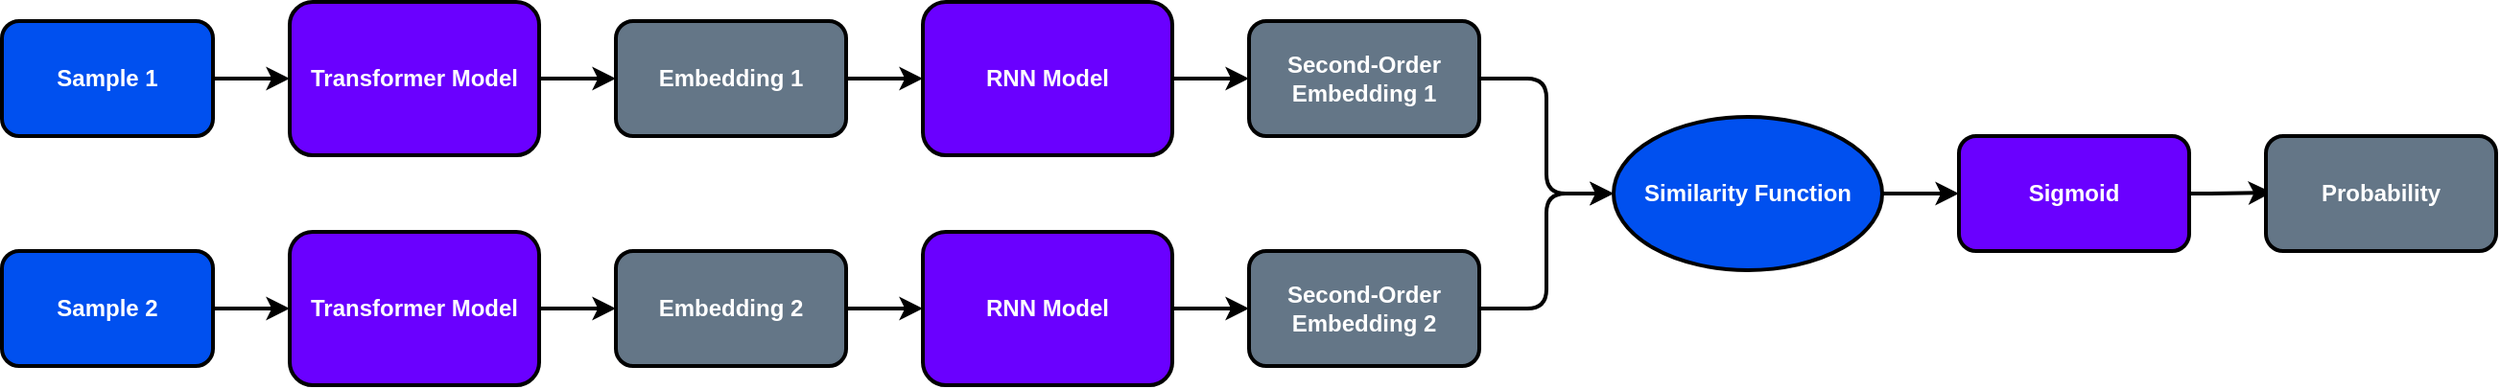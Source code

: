 <mxfile version="20.8.16" type="device"><diagram name="Page-1" id="VfNfqKHOzzwdAYTZd__w"><mxGraphModel dx="1392" dy="847" grid="1" gridSize="10" guides="1" tooltips="1" connect="1" arrows="1" fold="1" page="1" pageScale="1" pageWidth="850" pageHeight="1100" math="0" shadow="0"><root><mxCell id="0"/><mxCell id="1" parent="0"/><mxCell id="FvHj0U3zck1xxn_bUqgw-9" style="edgeStyle=orthogonalEdgeStyle;curved=1;orthogonalLoop=1;jettySize=auto;html=1;exitX=1;exitY=0.5;exitDx=0;exitDy=0;strokeWidth=2;" parent="1" source="SiB7fZIES-10wuWbq2Wm-1" target="SiB7fZIES-10wuWbq2Wm-3" edge="1"><mxGeometry relative="1" as="geometry"/></mxCell><mxCell id="SiB7fZIES-10wuWbq2Wm-1" value="Sample 1" style="rounded=1;whiteSpace=wrap;html=1;fillColor=#0050ef;fontColor=#ffffff;strokeColor=#000000;strokeWidth=2;fontStyle=1" parent="1" vertex="1"><mxGeometry x="-160" y="290" width="110" height="60" as="geometry"/></mxCell><mxCell id="SiB7fZIES-10wuWbq2Wm-6" style="edgeStyle=orthogonalEdgeStyle;rounded=0;orthogonalLoop=1;jettySize=auto;html=1;exitX=1;exitY=0.5;exitDx=0;exitDy=0;entryX=0;entryY=0.5;entryDx=0;entryDy=0;strokeWidth=2;fontFamily=Roboto;fontSource=https%3A%2F%2Ffonts.googleapis.com%2Fcss2%3Ffamily%3DRoboto%26display%3Dswap;" parent="1" source="SiB7fZIES-10wuWbq2Wm-2" target="SiB7fZIES-10wuWbq2Wm-4" edge="1"><mxGeometry relative="1" as="geometry"/></mxCell><mxCell id="SiB7fZIES-10wuWbq2Wm-2" value="Sample 2" style="rounded=1;whiteSpace=wrap;html=1;fillColor=#0050ef;fontColor=#ffffff;strokeColor=#000000;strokeWidth=2;fontStyle=1" parent="1" vertex="1"><mxGeometry x="-160" y="410" width="110" height="60" as="geometry"/></mxCell><mxCell id="Q4PsGXTbrgeN-vaMM38R-3" style="edgeStyle=orthogonalEdgeStyle;rounded=0;orthogonalLoop=1;jettySize=auto;html=1;exitX=1;exitY=0.5;exitDx=0;exitDy=0;entryX=0;entryY=0.5;entryDx=0;entryDy=0;strokeWidth=2;" parent="1" source="SiB7fZIES-10wuWbq2Wm-3" target="Q4PsGXTbrgeN-vaMM38R-1" edge="1"><mxGeometry relative="1" as="geometry"/></mxCell><mxCell id="SiB7fZIES-10wuWbq2Wm-3" value="Transformer Model" style="rounded=1;whiteSpace=wrap;html=1;fillColor=#6a00ff;fontColor=#ffffff;strokeColor=#000000;strokeWidth=2;fontStyle=1" parent="1" vertex="1"><mxGeometry x="-10" y="280" width="130" height="80" as="geometry"/></mxCell><mxCell id="Q4PsGXTbrgeN-vaMM38R-4" style="edgeStyle=orthogonalEdgeStyle;rounded=0;orthogonalLoop=1;jettySize=auto;html=1;exitX=1;exitY=0.5;exitDx=0;exitDy=0;entryX=0;entryY=0.5;entryDx=0;entryDy=0;strokeWidth=2;" parent="1" source="SiB7fZIES-10wuWbq2Wm-4" target="Q4PsGXTbrgeN-vaMM38R-2" edge="1"><mxGeometry relative="1" as="geometry"/></mxCell><mxCell id="SiB7fZIES-10wuWbq2Wm-4" value="Transformer Model" style="rounded=1;whiteSpace=wrap;html=1;fillColor=#6a00ff;fontColor=#ffffff;strokeColor=#000000;strokeWidth=2;fontStyle=1" parent="1" vertex="1"><mxGeometry x="-10" y="400" width="130" height="80" as="geometry"/></mxCell><mxCell id="SiB7fZIES-10wuWbq2Wm-14" style="edgeStyle=orthogonalEdgeStyle;rounded=1;orthogonalLoop=1;jettySize=auto;html=1;exitX=1;exitY=0.5;exitDx=0;exitDy=0;entryX=0;entryY=0.5;entryDx=0;entryDy=0;strokeWidth=2;fontFamily=Helvetica;" parent="1" source="SiB7fZIES-10wuWbq2Wm-8" target="SiB7fZIES-10wuWbq2Wm-12" edge="1"><mxGeometry relative="1" as="geometry"/></mxCell><mxCell id="SiB7fZIES-10wuWbq2Wm-8" value="Second-Order Embedding 1" style="rounded=1;whiteSpace=wrap;html=1;fillColor=#647687;fontColor=#ffffff;strokeColor=#000000;strokeWidth=2;fontStyle=1" parent="1" vertex="1"><mxGeometry x="490" y="290" width="120" height="60" as="geometry"/></mxCell><mxCell id="SiB7fZIES-10wuWbq2Wm-13" style="edgeStyle=orthogonalEdgeStyle;rounded=1;orthogonalLoop=1;jettySize=auto;html=1;exitX=1;exitY=0.5;exitDx=0;exitDy=0;entryX=0;entryY=0.5;entryDx=0;entryDy=0;strokeWidth=2;fontFamily=Helvetica;" parent="1" source="SiB7fZIES-10wuWbq2Wm-9" target="SiB7fZIES-10wuWbq2Wm-12" edge="1"><mxGeometry relative="1" as="geometry"/></mxCell><mxCell id="SiB7fZIES-10wuWbq2Wm-9" value="Second-Order Embedding 2" style="rounded=1;whiteSpace=wrap;html=1;fillColor=#647687;fontColor=#ffffff;strokeColor=#000000;strokeWidth=2;fontStyle=1" parent="1" vertex="1"><mxGeometry x="490" y="410" width="120" height="60" as="geometry"/></mxCell><mxCell id="FvHj0U3zck1xxn_bUqgw-3" style="edgeStyle=orthogonalEdgeStyle;curved=1;orthogonalLoop=1;jettySize=auto;html=1;exitX=1;exitY=0.5;exitDx=0;exitDy=0;entryX=0;entryY=0.5;entryDx=0;entryDy=0;strokeWidth=2;" parent="1" source="SiB7fZIES-10wuWbq2Wm-12" target="FvHj0U3zck1xxn_bUqgw-2" edge="1"><mxGeometry relative="1" as="geometry"/></mxCell><mxCell id="SiB7fZIES-10wuWbq2Wm-12" value="&lt;font face=&quot;Helvetica&quot;&gt;Similarity Function&lt;/font&gt;" style="ellipse;whiteSpace=wrap;html=1;strokeColor=#000000;strokeWidth=2;fontFamily=Roboto;fontSource=https%3A%2F%2Ffonts.googleapis.com%2Fcss2%3Ffamily%3DRoboto%26display%3Dswap;fillColor=#0050ef;fontColor=#ffffff;fontStyle=1" parent="1" vertex="1"><mxGeometry x="680" y="340" width="140" height="80" as="geometry"/></mxCell><mxCell id="FvHj0U3zck1xxn_bUqgw-5" style="edgeStyle=orthogonalEdgeStyle;curved=1;orthogonalLoop=1;jettySize=auto;html=1;exitX=1;exitY=0.5;exitDx=0;exitDy=0;entryX=0.026;entryY=0.49;entryDx=0;entryDy=0;entryPerimeter=0;strokeWidth=2;" parent="1" source="FvHj0U3zck1xxn_bUqgw-2" target="FvHj0U3zck1xxn_bUqgw-4" edge="1"><mxGeometry relative="1" as="geometry"/></mxCell><mxCell id="FvHj0U3zck1xxn_bUqgw-2" value="Sigmoid" style="rounded=1;whiteSpace=wrap;html=1;fillColor=#6a00ff;fontColor=#ffffff;strokeColor=#000000;strokeWidth=2;fontStyle=1" parent="1" vertex="1"><mxGeometry x="860" y="350" width="120" height="60" as="geometry"/></mxCell><mxCell id="FvHj0U3zck1xxn_bUqgw-4" value="Probability" style="rounded=1;whiteSpace=wrap;html=1;fillColor=#647687;fontColor=#ffffff;strokeColor=#000000;strokeWidth=2;fontStyle=1" parent="1" vertex="1"><mxGeometry x="1020" y="350" width="120" height="60" as="geometry"/></mxCell><mxCell id="Q4PsGXTbrgeN-vaMM38R-7" style="edgeStyle=orthogonalEdgeStyle;rounded=0;orthogonalLoop=1;jettySize=auto;html=1;exitX=1;exitY=0.5;exitDx=0;exitDy=0;entryX=0;entryY=0.5;entryDx=0;entryDy=0;strokeWidth=2;" parent="1" source="Q4PsGXTbrgeN-vaMM38R-1" target="Q4PsGXTbrgeN-vaMM38R-5" edge="1"><mxGeometry relative="1" as="geometry"/></mxCell><mxCell id="Q4PsGXTbrgeN-vaMM38R-1" value="Embedding 1" style="rounded=1;whiteSpace=wrap;html=1;fillColor=#647687;fontColor=#ffffff;strokeColor=#000000;strokeWidth=2;fontStyle=1" parent="1" vertex="1"><mxGeometry x="160" y="290" width="120" height="60" as="geometry"/></mxCell><mxCell id="Q4PsGXTbrgeN-vaMM38R-8" style="edgeStyle=orthogonalEdgeStyle;rounded=0;orthogonalLoop=1;jettySize=auto;html=1;exitX=1;exitY=0.5;exitDx=0;exitDy=0;entryX=0;entryY=0.5;entryDx=0;entryDy=0;strokeWidth=2;" parent="1" source="Q4PsGXTbrgeN-vaMM38R-2" target="Q4PsGXTbrgeN-vaMM38R-6" edge="1"><mxGeometry relative="1" as="geometry"/></mxCell><mxCell id="Q4PsGXTbrgeN-vaMM38R-2" value="Embedding 2" style="rounded=1;whiteSpace=wrap;html=1;fillColor=#647687;fontColor=#ffffff;strokeColor=#000000;strokeWidth=2;fontStyle=1" parent="1" vertex="1"><mxGeometry x="160" y="410" width="120" height="60" as="geometry"/></mxCell><mxCell id="Q4PsGXTbrgeN-vaMM38R-9" style="edgeStyle=orthogonalEdgeStyle;rounded=0;orthogonalLoop=1;jettySize=auto;html=1;exitX=1;exitY=0.5;exitDx=0;exitDy=0;entryX=0;entryY=0.5;entryDx=0;entryDy=0;strokeWidth=2;" parent="1" source="Q4PsGXTbrgeN-vaMM38R-5" target="SiB7fZIES-10wuWbq2Wm-8" edge="1"><mxGeometry relative="1" as="geometry"/></mxCell><mxCell id="Q4PsGXTbrgeN-vaMM38R-5" value="RNN Model" style="rounded=1;whiteSpace=wrap;html=1;fillColor=#6a00ff;fontColor=#ffffff;strokeColor=#000000;strokeWidth=2;fontStyle=1" parent="1" vertex="1"><mxGeometry x="320" y="280" width="130" height="80" as="geometry"/></mxCell><mxCell id="Q4PsGXTbrgeN-vaMM38R-10" style="edgeStyle=orthogonalEdgeStyle;rounded=0;orthogonalLoop=1;jettySize=auto;html=1;exitX=1;exitY=0.5;exitDx=0;exitDy=0;entryX=0;entryY=0.5;entryDx=0;entryDy=0;strokeWidth=2;" parent="1" source="Q4PsGXTbrgeN-vaMM38R-6" target="SiB7fZIES-10wuWbq2Wm-9" edge="1"><mxGeometry relative="1" as="geometry"/></mxCell><mxCell id="Q4PsGXTbrgeN-vaMM38R-6" value="RNN Model" style="rounded=1;whiteSpace=wrap;html=1;fillColor=#6a00ff;fontColor=#ffffff;strokeColor=#000000;strokeWidth=2;fontStyle=1" parent="1" vertex="1"><mxGeometry x="320" y="400" width="130" height="80" as="geometry"/></mxCell></root></mxGraphModel></diagram></mxfile>
